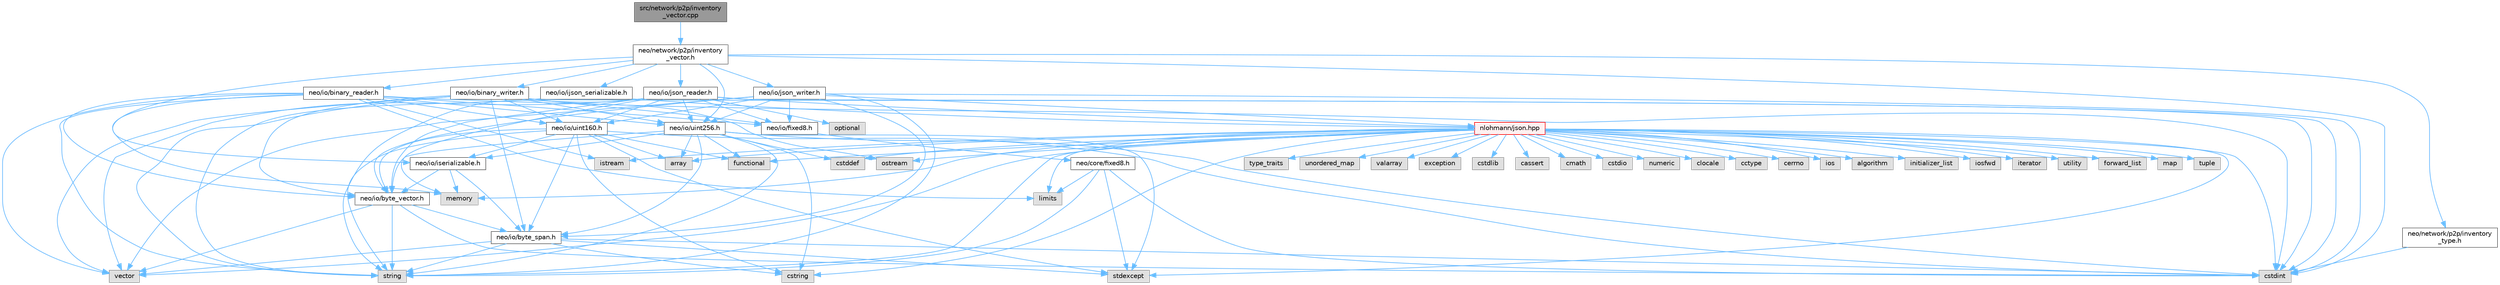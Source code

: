digraph "src/network/p2p/inventory_vector.cpp"
{
 // LATEX_PDF_SIZE
  bgcolor="transparent";
  edge [fontname=Helvetica,fontsize=10,labelfontname=Helvetica,labelfontsize=10];
  node [fontname=Helvetica,fontsize=10,shape=box,height=0.2,width=0.4];
  Node1 [id="Node000001",label="src/network/p2p/inventory\l_vector.cpp",height=0.2,width=0.4,color="gray40", fillcolor="grey60", style="filled", fontcolor="black",tooltip=" "];
  Node1 -> Node2 [id="edge121_Node000001_Node000002",color="steelblue1",style="solid",tooltip=" "];
  Node2 [id="Node000002",label="neo/network/p2p/inventory\l_vector.h",height=0.2,width=0.4,color="grey40", fillcolor="white", style="filled",URL="$p2p_2inventory__vector_8h.html",tooltip=" "];
  Node2 -> Node3 [id="edge122_Node000002_Node000003",color="steelblue1",style="solid",tooltip=" "];
  Node3 [id="Node000003",label="neo/io/binary_reader.h",height=0.2,width=0.4,color="grey40", fillcolor="white", style="filled",URL="$binary__reader_8h.html",tooltip=" "];
  Node3 -> Node4 [id="edge123_Node000003_Node000004",color="steelblue1",style="solid",tooltip=" "];
  Node4 [id="Node000004",label="neo/io/byte_vector.h",height=0.2,width=0.4,color="grey40", fillcolor="white", style="filled",URL="$io_2byte__vector_8h.html",tooltip=" "];
  Node4 -> Node5 [id="edge124_Node000004_Node000005",color="steelblue1",style="solid",tooltip=" "];
  Node5 [id="Node000005",label="neo/io/byte_span.h",height=0.2,width=0.4,color="grey40", fillcolor="white", style="filled",URL="$io_2byte__span_8h.html",tooltip=" "];
  Node5 -> Node6 [id="edge125_Node000005_Node000006",color="steelblue1",style="solid",tooltip=" "];
  Node6 [id="Node000006",label="cstdint",height=0.2,width=0.4,color="grey60", fillcolor="#E0E0E0", style="filled",tooltip=" "];
  Node5 -> Node7 [id="edge126_Node000005_Node000007",color="steelblue1",style="solid",tooltip=" "];
  Node7 [id="Node000007",label="cstring",height=0.2,width=0.4,color="grey60", fillcolor="#E0E0E0", style="filled",tooltip=" "];
  Node5 -> Node8 [id="edge127_Node000005_Node000008",color="steelblue1",style="solid",tooltip=" "];
  Node8 [id="Node000008",label="stdexcept",height=0.2,width=0.4,color="grey60", fillcolor="#E0E0E0", style="filled",tooltip=" "];
  Node5 -> Node9 [id="edge128_Node000005_Node000009",color="steelblue1",style="solid",tooltip=" "];
  Node9 [id="Node000009",label="string",height=0.2,width=0.4,color="grey60", fillcolor="#E0E0E0", style="filled",tooltip=" "];
  Node5 -> Node10 [id="edge129_Node000005_Node000010",color="steelblue1",style="solid",tooltip=" "];
  Node10 [id="Node000010",label="vector",height=0.2,width=0.4,color="grey60", fillcolor="#E0E0E0", style="filled",tooltip=" "];
  Node4 -> Node6 [id="edge130_Node000004_Node000006",color="steelblue1",style="solid",tooltip=" "];
  Node4 -> Node9 [id="edge131_Node000004_Node000009",color="steelblue1",style="solid",tooltip=" "];
  Node4 -> Node10 [id="edge132_Node000004_Node000010",color="steelblue1",style="solid",tooltip=" "];
  Node3 -> Node11 [id="edge133_Node000003_Node000011",color="steelblue1",style="solid",tooltip=" "];
  Node11 [id="Node000011",label="neo/io/fixed8.h",height=0.2,width=0.4,color="grey40", fillcolor="white", style="filled",URL="$io_2fixed8_8h.html",tooltip=" "];
  Node11 -> Node12 [id="edge134_Node000011_Node000012",color="steelblue1",style="solid",tooltip=" "];
  Node12 [id="Node000012",label="neo/core/fixed8.h",height=0.2,width=0.4,color="grey40", fillcolor="white", style="filled",URL="$core_2fixed8_8h.html",tooltip=" "];
  Node12 -> Node6 [id="edge135_Node000012_Node000006",color="steelblue1",style="solid",tooltip=" "];
  Node12 -> Node13 [id="edge136_Node000012_Node000013",color="steelblue1",style="solid",tooltip=" "];
  Node13 [id="Node000013",label="limits",height=0.2,width=0.4,color="grey60", fillcolor="#E0E0E0", style="filled",tooltip=" "];
  Node12 -> Node8 [id="edge137_Node000012_Node000008",color="steelblue1",style="solid",tooltip=" "];
  Node12 -> Node9 [id="edge138_Node000012_Node000009",color="steelblue1",style="solid",tooltip=" "];
  Node3 -> Node14 [id="edge139_Node000003_Node000014",color="steelblue1",style="solid",tooltip=" "];
  Node14 [id="Node000014",label="neo/io/uint160.h",height=0.2,width=0.4,color="grey40", fillcolor="white", style="filled",URL="$uint160_8h.html",tooltip=" "];
  Node14 -> Node5 [id="edge140_Node000014_Node000005",color="steelblue1",style="solid",tooltip=" "];
  Node14 -> Node4 [id="edge141_Node000014_Node000004",color="steelblue1",style="solid",tooltip=" "];
  Node14 -> Node15 [id="edge142_Node000014_Node000015",color="steelblue1",style="solid",tooltip=" "];
  Node15 [id="Node000015",label="neo/io/iserializable.h",height=0.2,width=0.4,color="grey40", fillcolor="white", style="filled",URL="$iserializable_8h.html",tooltip=" "];
  Node15 -> Node5 [id="edge143_Node000015_Node000005",color="steelblue1",style="solid",tooltip=" "];
  Node15 -> Node4 [id="edge144_Node000015_Node000004",color="steelblue1",style="solid",tooltip=" "];
  Node15 -> Node16 [id="edge145_Node000015_Node000016",color="steelblue1",style="solid",tooltip=" "];
  Node16 [id="Node000016",label="memory",height=0.2,width=0.4,color="grey60", fillcolor="#E0E0E0", style="filled",tooltip=" "];
  Node14 -> Node17 [id="edge146_Node000014_Node000017",color="steelblue1",style="solid",tooltip=" "];
  Node17 [id="Node000017",label="array",height=0.2,width=0.4,color="grey60", fillcolor="#E0E0E0", style="filled",tooltip=" "];
  Node14 -> Node6 [id="edge147_Node000014_Node000006",color="steelblue1",style="solid",tooltip=" "];
  Node14 -> Node7 [id="edge148_Node000014_Node000007",color="steelblue1",style="solid",tooltip=" "];
  Node14 -> Node18 [id="edge149_Node000014_Node000018",color="steelblue1",style="solid",tooltip=" "];
  Node18 [id="Node000018",label="functional",height=0.2,width=0.4,color="grey60", fillcolor="#E0E0E0", style="filled",tooltip=" "];
  Node14 -> Node8 [id="edge150_Node000014_Node000008",color="steelblue1",style="solid",tooltip=" "];
  Node14 -> Node9 [id="edge151_Node000014_Node000009",color="steelblue1",style="solid",tooltip=" "];
  Node3 -> Node19 [id="edge152_Node000003_Node000019",color="steelblue1",style="solid",tooltip=" "];
  Node19 [id="Node000019",label="neo/io/uint256.h",height=0.2,width=0.4,color="grey40", fillcolor="white", style="filled",URL="$uint256_8h.html",tooltip=" "];
  Node19 -> Node5 [id="edge153_Node000019_Node000005",color="steelblue1",style="solid",tooltip=" "];
  Node19 -> Node4 [id="edge154_Node000019_Node000004",color="steelblue1",style="solid",tooltip=" "];
  Node19 -> Node15 [id="edge155_Node000019_Node000015",color="steelblue1",style="solid",tooltip=" "];
  Node19 -> Node17 [id="edge156_Node000019_Node000017",color="steelblue1",style="solid",tooltip=" "];
  Node19 -> Node20 [id="edge157_Node000019_Node000020",color="steelblue1",style="solid",tooltip=" "];
  Node20 [id="Node000020",label="cstddef",height=0.2,width=0.4,color="grey60", fillcolor="#E0E0E0", style="filled",tooltip=" "];
  Node19 -> Node6 [id="edge158_Node000019_Node000006",color="steelblue1",style="solid",tooltip=" "];
  Node19 -> Node7 [id="edge159_Node000019_Node000007",color="steelblue1",style="solid",tooltip=" "];
  Node19 -> Node18 [id="edge160_Node000019_Node000018",color="steelblue1",style="solid",tooltip=" "];
  Node19 -> Node8 [id="edge161_Node000019_Node000008",color="steelblue1",style="solid",tooltip=" "];
  Node19 -> Node9 [id="edge162_Node000019_Node000009",color="steelblue1",style="solid",tooltip=" "];
  Node3 -> Node6 [id="edge163_Node000003_Node000006",color="steelblue1",style="solid",tooltip=" "];
  Node3 -> Node21 [id="edge164_Node000003_Node000021",color="steelblue1",style="solid",tooltip=" "];
  Node21 [id="Node000021",label="istream",height=0.2,width=0.4,color="grey60", fillcolor="#E0E0E0", style="filled",tooltip=" "];
  Node3 -> Node13 [id="edge165_Node000003_Node000013",color="steelblue1",style="solid",tooltip=" "];
  Node3 -> Node16 [id="edge166_Node000003_Node000016",color="steelblue1",style="solid",tooltip=" "];
  Node3 -> Node9 [id="edge167_Node000003_Node000009",color="steelblue1",style="solid",tooltip=" "];
  Node3 -> Node10 [id="edge168_Node000003_Node000010",color="steelblue1",style="solid",tooltip=" "];
  Node2 -> Node22 [id="edge169_Node000002_Node000022",color="steelblue1",style="solid",tooltip=" "];
  Node22 [id="Node000022",label="neo/io/binary_writer.h",height=0.2,width=0.4,color="grey40", fillcolor="white", style="filled",URL="$binary__writer_8h.html",tooltip=" "];
  Node22 -> Node5 [id="edge170_Node000022_Node000005",color="steelblue1",style="solid",tooltip=" "];
  Node22 -> Node4 [id="edge171_Node000022_Node000004",color="steelblue1",style="solid",tooltip=" "];
  Node22 -> Node11 [id="edge172_Node000022_Node000011",color="steelblue1",style="solid",tooltip=" "];
  Node22 -> Node14 [id="edge173_Node000022_Node000014",color="steelblue1",style="solid",tooltip=" "];
  Node22 -> Node19 [id="edge174_Node000022_Node000019",color="steelblue1",style="solid",tooltip=" "];
  Node22 -> Node6 [id="edge175_Node000022_Node000006",color="steelblue1",style="solid",tooltip=" "];
  Node22 -> Node23 [id="edge176_Node000022_Node000023",color="steelblue1",style="solid",tooltip=" "];
  Node23 [id="Node000023",label="ostream",height=0.2,width=0.4,color="grey60", fillcolor="#E0E0E0", style="filled",tooltip=" "];
  Node22 -> Node9 [id="edge177_Node000022_Node000009",color="steelblue1",style="solid",tooltip=" "];
  Node22 -> Node10 [id="edge178_Node000022_Node000010",color="steelblue1",style="solid",tooltip=" "];
  Node2 -> Node24 [id="edge179_Node000002_Node000024",color="steelblue1",style="solid",tooltip=" "];
  Node24 [id="Node000024",label="neo/io/ijson_serializable.h",height=0.2,width=0.4,color="grey40", fillcolor="white", style="filled",URL="$ijson__serializable_8h.html",tooltip=" "];
  Node24 -> Node25 [id="edge180_Node000024_Node000025",color="steelblue1",style="solid",tooltip=" "];
  Node25 [id="Node000025",label="nlohmann/json.hpp",height=0.2,width=0.4,color="red", fillcolor="#FFF0F0", style="filled",URL="$json_8hpp.html",tooltip=" "];
  Node25 -> Node26 [id="edge181_Node000025_Node000026",color="steelblue1",style="solid",tooltip=" "];
  Node26 [id="Node000026",label="algorithm",height=0.2,width=0.4,color="grey60", fillcolor="#E0E0E0", style="filled",tooltip=" "];
  Node25 -> Node20 [id="edge182_Node000025_Node000020",color="steelblue1",style="solid",tooltip=" "];
  Node25 -> Node18 [id="edge183_Node000025_Node000018",color="steelblue1",style="solid",tooltip=" "];
  Node25 -> Node27 [id="edge184_Node000025_Node000027",color="steelblue1",style="solid",tooltip=" "];
  Node27 [id="Node000027",label="initializer_list",height=0.2,width=0.4,color="grey60", fillcolor="#E0E0E0", style="filled",tooltip=" "];
  Node25 -> Node28 [id="edge185_Node000025_Node000028",color="steelblue1",style="solid",tooltip=" "];
  Node28 [id="Node000028",label="iosfwd",height=0.2,width=0.4,color="grey60", fillcolor="#E0E0E0", style="filled",tooltip=" "];
  Node25 -> Node29 [id="edge186_Node000025_Node000029",color="steelblue1",style="solid",tooltip=" "];
  Node29 [id="Node000029",label="iterator",height=0.2,width=0.4,color="grey60", fillcolor="#E0E0E0", style="filled",tooltip=" "];
  Node25 -> Node16 [id="edge187_Node000025_Node000016",color="steelblue1",style="solid",tooltip=" "];
  Node25 -> Node9 [id="edge188_Node000025_Node000009",color="steelblue1",style="solid",tooltip=" "];
  Node25 -> Node30 [id="edge189_Node000025_Node000030",color="steelblue1",style="solid",tooltip=" "];
  Node30 [id="Node000030",label="utility",height=0.2,width=0.4,color="grey60", fillcolor="#E0E0E0", style="filled",tooltip=" "];
  Node25 -> Node10 [id="edge190_Node000025_Node000010",color="steelblue1",style="solid",tooltip=" "];
  Node25 -> Node17 [id="edge191_Node000025_Node000017",color="steelblue1",style="solid",tooltip=" "];
  Node25 -> Node31 [id="edge192_Node000025_Node000031",color="steelblue1",style="solid",tooltip=" "];
  Node31 [id="Node000031",label="forward_list",height=0.2,width=0.4,color="grey60", fillcolor="#E0E0E0", style="filled",tooltip=" "];
  Node25 -> Node32 [id="edge193_Node000025_Node000032",color="steelblue1",style="solid",tooltip=" "];
  Node32 [id="Node000032",label="map",height=0.2,width=0.4,color="grey60", fillcolor="#E0E0E0", style="filled",tooltip=" "];
  Node25 -> Node33 [id="edge194_Node000025_Node000033",color="steelblue1",style="solid",tooltip=" "];
  Node33 [id="Node000033",label="tuple",height=0.2,width=0.4,color="grey60", fillcolor="#E0E0E0", style="filled",tooltip=" "];
  Node25 -> Node34 [id="edge195_Node000025_Node000034",color="steelblue1",style="solid",tooltip=" "];
  Node34 [id="Node000034",label="type_traits",height=0.2,width=0.4,color="grey60", fillcolor="#E0E0E0", style="filled",tooltip=" "];
  Node25 -> Node35 [id="edge196_Node000025_Node000035",color="steelblue1",style="solid",tooltip=" "];
  Node35 [id="Node000035",label="unordered_map",height=0.2,width=0.4,color="grey60", fillcolor="#E0E0E0", style="filled",tooltip=" "];
  Node25 -> Node36 [id="edge197_Node000025_Node000036",color="steelblue1",style="solid",tooltip=" "];
  Node36 [id="Node000036",label="valarray",height=0.2,width=0.4,color="grey60", fillcolor="#E0E0E0", style="filled",tooltip=" "];
  Node25 -> Node37 [id="edge198_Node000025_Node000037",color="steelblue1",style="solid",tooltip=" "];
  Node37 [id="Node000037",label="exception",height=0.2,width=0.4,color="grey60", fillcolor="#E0E0E0", style="filled",tooltip=" "];
  Node25 -> Node8 [id="edge199_Node000025_Node000008",color="steelblue1",style="solid",tooltip=" "];
  Node25 -> Node6 [id="edge200_Node000025_Node000006",color="steelblue1",style="solid",tooltip=" "];
  Node25 -> Node38 [id="edge201_Node000025_Node000038",color="steelblue1",style="solid",tooltip=" "];
  Node38 [id="Node000038",label="cstdlib",height=0.2,width=0.4,color="grey60", fillcolor="#E0E0E0", style="filled",tooltip=" "];
  Node25 -> Node39 [id="edge202_Node000025_Node000039",color="steelblue1",style="solid",tooltip=" "];
  Node39 [id="Node000039",label="cassert",height=0.2,width=0.4,color="grey60", fillcolor="#E0E0E0", style="filled",tooltip=" "];
  Node25 -> Node13 [id="edge203_Node000025_Node000013",color="steelblue1",style="solid",tooltip=" "];
  Node25 -> Node7 [id="edge204_Node000025_Node000007",color="steelblue1",style="solid",tooltip=" "];
  Node25 -> Node40 [id="edge205_Node000025_Node000040",color="steelblue1",style="solid",tooltip=" "];
  Node40 [id="Node000040",label="cmath",height=0.2,width=0.4,color="grey60", fillcolor="#E0E0E0", style="filled",tooltip=" "];
  Node25 -> Node41 [id="edge206_Node000025_Node000041",color="steelblue1",style="solid",tooltip=" "];
  Node41 [id="Node000041",label="cstdio",height=0.2,width=0.4,color="grey60", fillcolor="#E0E0E0", style="filled",tooltip=" "];
  Node25 -> Node42 [id="edge207_Node000025_Node000042",color="steelblue1",style="solid",tooltip=" "];
  Node42 [id="Node000042",label="numeric",height=0.2,width=0.4,color="grey60", fillcolor="#E0E0E0", style="filled",tooltip=" "];
  Node25 -> Node21 [id="edge208_Node000025_Node000021",color="steelblue1",style="solid",tooltip=" "];
  Node25 -> Node43 [id="edge209_Node000025_Node000043",color="steelblue1",style="solid",tooltip=" "];
  Node43 [id="Node000043",label="clocale",height=0.2,width=0.4,color="grey60", fillcolor="#E0E0E0", style="filled",tooltip=" "];
  Node25 -> Node44 [id="edge210_Node000025_Node000044",color="steelblue1",style="solid",tooltip=" "];
  Node44 [id="Node000044",label="cctype",height=0.2,width=0.4,color="grey60", fillcolor="#E0E0E0", style="filled",tooltip=" "];
  Node25 -> Node45 [id="edge211_Node000025_Node000045",color="steelblue1",style="solid",tooltip=" "];
  Node45 [id="Node000045",label="cerrno",height=0.2,width=0.4,color="grey60", fillcolor="#E0E0E0", style="filled",tooltip=" "];
  Node25 -> Node46 [id="edge212_Node000025_Node000046",color="steelblue1",style="solid",tooltip=" "];
  Node46 [id="Node000046",label="ios",height=0.2,width=0.4,color="grey60", fillcolor="#E0E0E0", style="filled",tooltip=" "];
  Node25 -> Node23 [id="edge213_Node000025_Node000023",color="steelblue1",style="solid",tooltip=" "];
  Node24 -> Node9 [id="edge214_Node000024_Node000009",color="steelblue1",style="solid",tooltip=" "];
  Node2 -> Node15 [id="edge215_Node000002_Node000015",color="steelblue1",style="solid",tooltip=" "];
  Node2 -> Node48 [id="edge216_Node000002_Node000048",color="steelblue1",style="solid",tooltip=" "];
  Node48 [id="Node000048",label="neo/io/json_reader.h",height=0.2,width=0.4,color="grey40", fillcolor="white", style="filled",URL="$json__reader_8h.html",tooltip=" "];
  Node48 -> Node4 [id="edge217_Node000048_Node000004",color="steelblue1",style="solid",tooltip=" "];
  Node48 -> Node11 [id="edge218_Node000048_Node000011",color="steelblue1",style="solid",tooltip=" "];
  Node48 -> Node14 [id="edge219_Node000048_Node000014",color="steelblue1",style="solid",tooltip=" "];
  Node48 -> Node19 [id="edge220_Node000048_Node000019",color="steelblue1",style="solid",tooltip=" "];
  Node48 -> Node6 [id="edge221_Node000048_Node000006",color="steelblue1",style="solid",tooltip=" "];
  Node48 -> Node16 [id="edge222_Node000048_Node000016",color="steelblue1",style="solid",tooltip=" "];
  Node48 -> Node25 [id="edge223_Node000048_Node000025",color="steelblue1",style="solid",tooltip=" "];
  Node48 -> Node49 [id="edge224_Node000048_Node000049",color="steelblue1",style="solid",tooltip=" "];
  Node49 [id="Node000049",label="optional",height=0.2,width=0.4,color="grey60", fillcolor="#E0E0E0", style="filled",tooltip=" "];
  Node48 -> Node9 [id="edge225_Node000048_Node000009",color="steelblue1",style="solid",tooltip=" "];
  Node48 -> Node10 [id="edge226_Node000048_Node000010",color="steelblue1",style="solid",tooltip=" "];
  Node2 -> Node50 [id="edge227_Node000002_Node000050",color="steelblue1",style="solid",tooltip=" "];
  Node50 [id="Node000050",label="neo/io/json_writer.h",height=0.2,width=0.4,color="grey40", fillcolor="white", style="filled",URL="$json__writer_8h.html",tooltip=" "];
  Node50 -> Node5 [id="edge228_Node000050_Node000005",color="steelblue1",style="solid",tooltip=" "];
  Node50 -> Node4 [id="edge229_Node000050_Node000004",color="steelblue1",style="solid",tooltip=" "];
  Node50 -> Node11 [id="edge230_Node000050_Node000011",color="steelblue1",style="solid",tooltip=" "];
  Node50 -> Node14 [id="edge231_Node000050_Node000014",color="steelblue1",style="solid",tooltip=" "];
  Node50 -> Node19 [id="edge232_Node000050_Node000019",color="steelblue1",style="solid",tooltip=" "];
  Node50 -> Node6 [id="edge233_Node000050_Node000006",color="steelblue1",style="solid",tooltip=" "];
  Node50 -> Node25 [id="edge234_Node000050_Node000025",color="steelblue1",style="solid",tooltip=" "];
  Node50 -> Node9 [id="edge235_Node000050_Node000009",color="steelblue1",style="solid",tooltip=" "];
  Node50 -> Node10 [id="edge236_Node000050_Node000010",color="steelblue1",style="solid",tooltip=" "];
  Node2 -> Node19 [id="edge237_Node000002_Node000019",color="steelblue1",style="solid",tooltip=" "];
  Node2 -> Node51 [id="edge238_Node000002_Node000051",color="steelblue1",style="solid",tooltip=" "];
  Node51 [id="Node000051",label="neo/network/p2p/inventory\l_type.h",height=0.2,width=0.4,color="grey40", fillcolor="white", style="filled",URL="$p2p_2inventory__type_8h.html",tooltip=" "];
  Node51 -> Node6 [id="edge239_Node000051_Node000006",color="steelblue1",style="solid",tooltip=" "];
  Node2 -> Node6 [id="edge240_Node000002_Node000006",color="steelblue1",style="solid",tooltip=" "];
}
